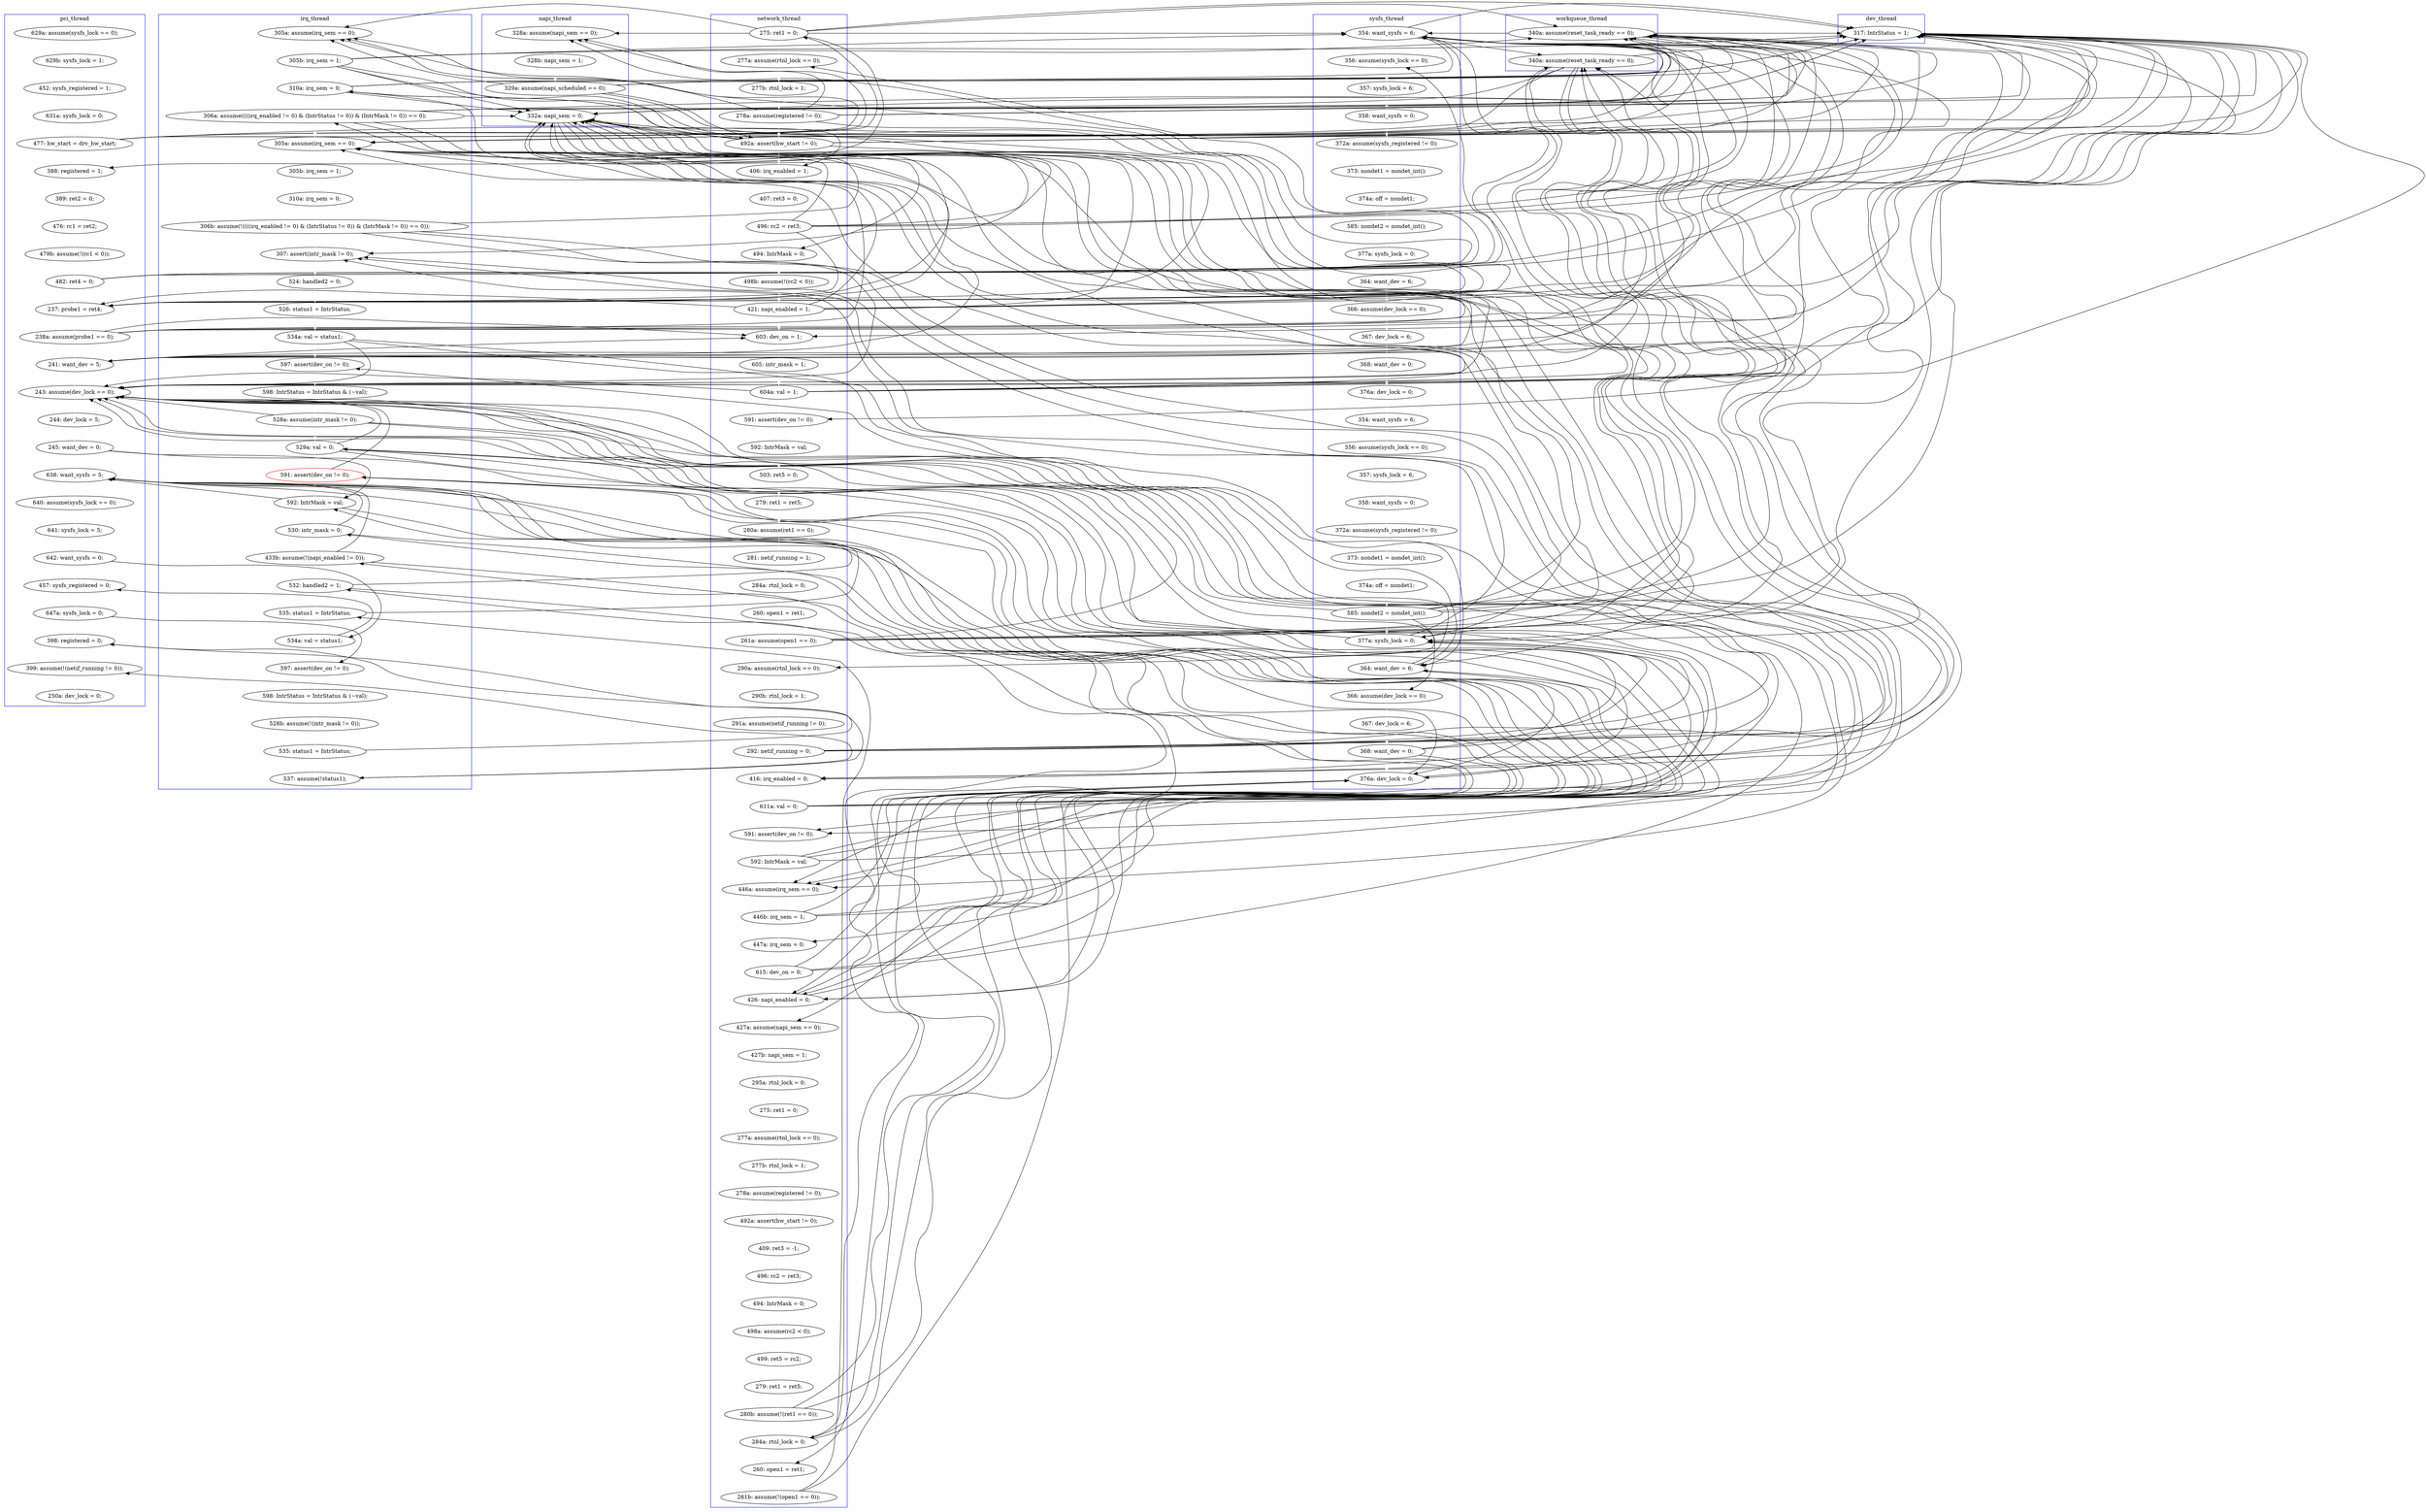 digraph Counterexample {
	69 -> 101 [color = black, style = solid, constraint = false]
	284 -> 294 [color = black, style = solid, constraint = false]
	101 -> 113 [color = black, style = solid, constraint = false]
	174 -> 234 [color = black, style = solid, constraint = false]
	145 -> 147 [color = white, style = solid]
	54 -> 72 [color = black, style = solid, constraint = false]
	181 -> 234 [color = black, style = solid, constraint = false]
	116 -> 184 [color = black, style = solid, constraint = false]
	188 -> 202 [color = white, style = solid]
	54 -> 93 [color = white, style = solid]
	298 -> 305 [color = white, style = solid]
	154 -> 155 [color = white, style = solid]
	323 -> 333 [color = white, style = solid]
	189 -> 193 [color = white, style = solid]
	196 -> 198 [color = black, style = solid, constraint = false]
	36 -> 40 [color = white, style = solid]
	79 -> 81 [color = black, style = solid, constraint = false]
	83 -> 182 [color = black, style = solid, constraint = false]
	42 -> 182 [color = black, style = solid, constraint = false]
	322 -> 323 [color = black, style = solid, constraint = false]
	96 -> 113 [color = black, style = solid, constraint = false]
	92 -> 196 [color = black, style = solid, constraint = false]
	193 -> 195 [color = black, style = solid, constraint = false]
	85 -> 196 [color = black, style = solid, constraint = false]
	79 -> 182 [color = black, style = solid, constraint = false]
	216 -> 219 [color = white, style = solid]
	132 -> 181 [color = black, style = solid, constraint = false]
	170 -> 171 [color = white, style = solid]
	164 -> 196 [color = black, style = solid, constraint = false]
	129 -> 132 [color = white, style = solid]
	286 -> 287 [color = black, style = solid, constraint = false]
	214 -> 234 [color = black, style = solid, constraint = false]
	173 -> 174 [color = white, style = solid]
	127 -> 128 [color = white, style = solid]
	53 -> 54 [color = white, style = solid]
	236 -> 240 [color = black, style = solid, constraint = false]
	42 -> 47 [color = black, style = solid, constraint = false]
	148 -> 149 [color = white, style = solid]
	47 -> 48 [color = white, style = solid]
	141 -> 142 [color = white, style = solid]
	214 -> 215 [color = black, style = solid, constraint = false]
	245 -> 248 [color = white, style = solid]
	69 -> 72 [color = black, style = solid, constraint = false]
	116 -> 182 [color = black, style = solid, constraint = false]
	242 -> 294 [color = black, style = solid, constraint = false]
	81 -> 82 [color = white, style = solid]
	157 -> 159 [color = white, style = solid]
	83 -> 101 [color = black, style = solid, constraint = false]
	54 -> 56 [color = black, style = solid, constraint = false]
	109 -> 116 [color = black, style = solid, constraint = false]
	79 -> 93 [color = black, style = solid, constraint = false]
	101 -> 184 [color = black, style = solid, constraint = false]
	188 -> 189 [color = black, style = solid, constraint = false]
	74 -> 93 [color = black, style = solid, constraint = false]
	225 -> 233 [color = black, style = solid, constraint = false]
	232 -> 234 [color = black, style = solid, constraint = false]
	118 -> 119 [color = white, style = solid]
	219 -> 223 [color = black, style = solid, constraint = false]
	115 -> 118 [color = white, style = solid]
	40 -> 101 [color = black, style = solid, constraint = false]
	297 -> 298 [color = black, style = solid, constraint = false]
	109 -> 113 [color = black, style = solid, constraint = false]
	164 -> 195 [color = white, style = solid]
	209 -> 210 [color = white, style = solid]
	321 -> 323 [color = white, style = solid]
	101 -> 196 [color = black, style = solid, constraint = false]
	93 -> 96 [color = white, style = solid]
	96 -> 116 [color = black, style = solid, constraint = false]
	101 -> 182 [color = black, style = solid, constraint = false]
	83 -> 87 [color = white, style = solid]
	240 -> 244 [color = white, style = solid]
	222 -> 233 [color = white, style = solid]
	296 -> 297 [color = white, style = solid]
	184 -> 185 [color = white, style = solid]
	224 -> 225 [color = black, style = solid, constraint = false]
	66 -> 69 [color = white, style = solid]
	237 -> 294 [color = black, style = solid, constraint = false]
	286 -> 291 [color = white, style = solid]
	212 -> 214 [color = black, style = solid, constraint = false]
	109 -> 196 [color = black, style = solid, constraint = false]
	115 -> 116 [color = black, style = solid, constraint = false]
	174 -> 184 [color = black, style = solid, constraint = false]
	140 -> 141 [color = white, style = solid]
	291 -> 294 [color = black, style = solid, constraint = false]
	281 -> 283 [color = black, style = solid, constraint = false]
	229 -> 234 [color = black, style = solid, constraint = false]
	42 -> 65 [color = black, style = solid, constraint = false]
	132 -> 184 [color = black, style = solid, constraint = false]
	96 -> 196 [color = black, style = solid, constraint = false]
	171 -> 173 [color = white, style = solid]
	222 -> 234 [color = black, style = solid, constraint = false]
	174 -> 189 [color = white, style = solid]
	195 -> 202 [color = black, style = solid, constraint = false]
	83 -> 116 [color = black, style = solid, constraint = false]
	73 -> 79 [color = white, style = solid]
	236 -> 237 [color = black, style = solid, constraint = false]
	224 -> 226 [color = white, style = solid]
	181 -> 196 [color = black, style = solid, constraint = false]
	40 -> 65 [color = black, style = solid, constraint = false]
	237 -> 240 [color = black, style = solid, constraint = false]
	147 -> 148 [color = white, style = solid]
	29 -> 32 [color = white, style = solid]
	291 -> 298 [color = white, style = solid]
	235 -> 236 [color = white, style = solid]
	74 -> 196 [color = black, style = solid, constraint = false]
	283 -> 286 [color = white, style = solid]
	116 -> 181 [color = black, style = solid, constraint = false]
	128 -> 129 [color = white, style = solid]
	42 -> 56 [color = white, style = solid]
	182 -> 195 [color = black, style = solid, constraint = false]
	195 -> 214 [color = white, style = solid]
	309 -> 320 [color = white, style = solid]
	85 -> 116 [color = black, style = solid, constraint = false]
	174 -> 195 [color = black, style = solid, constraint = false]
	101 -> 109 [color = black, style = solid, constraint = false]
	32 -> 36 [color = white, style = solid]
	114 -> 115 [color = white, style = solid]
	40 -> 47 [color = white, style = solid]
	96 -> 109 [color = white, style = solid]
	54 -> 101 [color = black, style = solid, constraint = false]
	290 -> 291 [color = black, style = solid, constraint = false]
	116 -> 234 [color = black, style = solid, constraint = false]
	85 -> 182 [color = black, style = solid, constraint = false]
	96 -> 184 [color = black, style = solid, constraint = false]
	65 -> 66 [color = white, style = solid]
	259 -> 264 [color = white, style = solid]
	181 -> 195 [color = black, style = solid, constraint = false]
	182 -> 184 [color = black, style = solid, constraint = false]
	92 -> 182 [color = black, style = solid, constraint = false]
	96 -> 101 [color = black, style = solid, constraint = false]
	188 -> 196 [color = black, style = solid, constraint = false]
	54 -> 182 [color = black, style = solid, constraint = false]
	69 -> 74 [color = black, style = solid, constraint = false]
	224 -> 233 [color = black, style = solid, constraint = false]
	137 -> 138 [color = white, style = solid]
	138 -> 140 [color = white, style = solid]
	115 -> 182 [color = black, style = solid, constraint = false]
	196 -> 214 [color = black, style = solid, constraint = false]
	242 -> 283 [color = white, style = solid]
	193 -> 198 [color = white, style = solid]
	232 -> 233 [color = black, style = solid, constraint = false]
	57 -> 59 [color = white, style = solid]
	96 -> 182 [color = black, style = solid, constraint = false]
	321 -> 322 [color = black, style = solid, constraint = false]
	40 -> 72 [color = black, style = solid, constraint = false]
	164 -> 181 [color = black, style = solid, constraint = false]
	275 -> 276 [color = white, style = solid]
	82 -> 83 [color = white, style = solid]
	284 -> 286 [color = black, style = solid, constraint = false]
	276 -> 278 [color = white, style = solid]
	116 -> 196 [color = black, style = solid, constraint = false]
	287 -> 290 [color = white, style = solid]
	185 -> 186 [color = white, style = solid]
	40 -> 42 [color = black, style = solid, constraint = false]
	186 -> 188 [color = white, style = solid]
	54 -> 116 [color = black, style = solid, constraint = false]
	74 -> 116 [color = black, style = solid, constraint = false]
	115 -> 181 [color = black, style = solid, constraint = false]
	224 -> 234 [color = black, style = solid, constraint = false]
	42 -> 101 [color = black, style = solid, constraint = false]
	233 -> 237 [color = black, style = solid, constraint = false]
	73 -> 93 [color = black, style = solid, constraint = false]
	297 -> 301 [color = white, style = solid]
	305 -> 306 [color = white, style = solid]
	236 -> 294 [color = white, style = solid]
	229 -> 232 [color = black, style = solid, constraint = false]
	79 -> 116 [color = black, style = solid, constraint = false]
	85 -> 93 [color = black, style = solid, constraint = false]
	152 -> 154 [color = white, style = solid]
	182 -> 196 [color = black, style = solid, constraint = false]
	73 -> 182 [color = black, style = solid, constraint = false]
	303 -> 321 [color = white, style = solid]
	69 -> 116 [color = black, style = solid, constraint = false]
	92 -> 93 [color = black, style = solid, constraint = false]
	242 -> 244 [color = black, style = solid, constraint = false]
	257 -> 259 [color = white, style = solid]
	73 -> 74 [color = black, style = solid, constraint = false]
	89 -> 92 [color = white, style = solid]
	40 -> 182 [color = black, style = solid, constraint = false]
	83 -> 85 [color = black, style = solid, constraint = false]
	122 -> 123 [color = white, style = solid]
	196 -> 202 [color = black, style = solid, constraint = false]
	269 -> 271 [color = white, style = solid]
	50 -> 53 [color = white, style = solid]
	210 -> 212 [color = white, style = solid]
	225 -> 234 [color = black, style = solid, constraint = false]
	196 -> 234 [color = black, style = solid, constraint = false]
	174 -> 182 [color = black, style = solid, constraint = false]
	74 -> 81 [color = white, style = solid]
	109 -> 181 [color = black, style = solid, constraint = false]
	281 -> 294 [color = black, style = solid, constraint = false]
	59 -> 116 [color = black, style = solid, constraint = false]
	113 -> 114 [color = white, style = solid]
	220 -> 221 [color = white, style = solid]
	42 -> 116 [color = black, style = solid, constraint = false]
	286 -> 294 [color = black, style = solid, constraint = false]
	182 -> 234 [color = black, style = solid, constraint = false]
	72 -> 73 [color = white, style = solid]
	59 -> 93 [color = black, style = solid, constraint = false]
	193 -> 196 [color = black, style = solid, constraint = false]
	83 -> 93 [color = black, style = solid, constraint = false]
	136 -> 137 [color = white, style = solid]
	219 -> 234 [color = black, style = solid, constraint = false]
	73 -> 101 [color = black, style = solid, constraint = false]
	303 -> 305 [color = black, style = solid, constraint = false]
	248 -> 254 [color = white, style = solid]
	92 -> 113 [color = white, style = solid]
	164 -> 170 [color = black, style = solid, constraint = false]
	254 -> 256 [color = white, style = solid]
	85 -> 87 [color = black, style = solid, constraint = false]
	219 -> 220 [color = black, style = solid, constraint = false]
	301 -> 303 [color = white, style = solid]
	69 -> 196 [color = white, style = solid]
	132 -> 196 [color = black, style = solid, constraint = false]
	115 -> 184 [color = black, style = solid, constraint = false]
	116 -> 136 [color = white, style = solid]
	116 -> 118 [color = black, style = solid, constraint = false]
	256 -> 257 [color = white, style = solid]
	79 -> 101 [color = black, style = solid, constraint = false]
	59 -> 65 [color = black, style = solid, constraint = false]
	174 -> 196 [color = black, style = solid, constraint = false]
	83 -> 196 [color = black, style = solid, constraint = false]
	188 -> 234 [color = black, style = solid, constraint = false]
	109 -> 234 [color = white, style = solid]
	92 -> 184 [color = black, style = solid, constraint = false]
	74 -> 182 [color = black, style = solid, constraint = false]
	225 -> 226 [color = black, style = solid, constraint = false]
	115 -> 196 [color = black, style = solid, constraint = false]
	164 -> 184 [color = black, style = solid, constraint = false]
	150 -> 151 [color = white, style = solid]
	273 -> 275 [color = white, style = solid]
	188 -> 195 [color = black, style = solid, constraint = false]
	149 -> 150 [color = white, style = solid]
	119 -> 122 [color = white, style = solid]
	219 -> 225 [color = white, style = solid]
	132 -> 234 [color = black, style = solid, constraint = false]
	214 -> 223 [color = black, style = solid, constraint = false]
	212 -> 215 [color = white, style = solid]
	164 -> 182 [color = black, style = solid, constraint = false]
	101 -> 181 [color = white, style = solid]
	229 -> 240 [color = white, style = solid]
	214 -> 220 [color = white, style = solid]
	87 -> 89 [color = white, style = solid]
	215 -> 216 [color = white, style = solid]
	85 -> 101 [color = black, style = solid, constraint = false]
	74 -> 79 [color = black, style = solid, constraint = false]
	290 -> 294 [color = black, style = solid, constraint = false]
	202 -> 209 [color = white, style = solid]
	74 -> 101 [color = black, style = solid, constraint = false]
	320 -> 322 [color = white, style = solid]
	264 -> 269 [color = white, style = solid]
	161 -> 164 [color = white, style = solid]
	229 -> 233 [color = black, style = solid, constraint = false]
	244 -> 245 [color = white, style = solid]
	79 -> 85 [color = white, style = solid]
	278 -> 281 [color = white, style = solid]
	59 -> 72 [color = black, style = solid, constraint = false]
	199 -> 202 [color = black, style = solid, constraint = false]
	54 -> 65 [color = black, style = solid, constraint = false]
	195 -> 196 [color = black, style = solid, constraint = false]
	48 -> 50 [color = white, style = solid]
	160 -> 161 [color = white, style = solid]
	132 -> 182 [color = black, style = solid, constraint = false]
	151 -> 152 [color = white, style = solid]
	159 -> 160 [color = white, style = solid]
	69 -> 93 [color = black, style = solid, constraint = false]
	181 -> 189 [color = black, style = solid, constraint = false]
	193 -> 234 [color = black, style = solid, constraint = false]
	69 -> 182 [color = black, style = solid, constraint = false]
	56 -> 57 [color = white, style = solid]
	199 -> 223 [color = white, style = solid]
	181 -> 184 [color = black, style = solid, constraint = false]
	28 -> 29 [color = white, style = solid]
	85 -> 184 [color = white, style = solid]
	195 -> 198 [color = black, style = solid, constraint = false]
	306 -> 309 [color = white, style = solid]
	240 -> 294 [color = black, style = solid, constraint = false]
	240 -> 242 [color = black, style = solid, constraint = false]
	193 -> 202 [color = black, style = solid, constraint = false]
	225 -> 232 [color = white, style = solid]
	123 -> 126 [color = white, style = solid]
	92 -> 116 [color = black, style = solid, constraint = false]
	212 -> 234 [color = black, style = solid, constraint = false]
	237 -> 242 [color = white, style = solid]
	109 -> 182 [color = black, style = solid, constraint = false]
	212 -> 223 [color = black, style = solid, constraint = false]
	73 -> 196 [color = black, style = solid, constraint = false]
	298 -> 301 [color = black, style = solid, constraint = false]
	195 -> 234 [color = black, style = solid, constraint = false]
	271 -> 273 [color = white, style = solid]
	79 -> 196 [color = black, style = solid, constraint = false]
	156 -> 157 [color = white, style = solid]
	223 -> 224 [color = white, style = solid]
	101 -> 116 [color = black, style = solid, constraint = false]
	73 -> 116 [color = black, style = solid, constraint = false]
	181 -> 182 [color = black, style = solid, constraint = false]
	142 -> 145 [color = white, style = solid]
	284 -> 287 [color = white, style = solid]
	59 -> 101 [color = black, style = solid, constraint = false]
	174 -> 181 [color = black, style = solid, constraint = false]
	164 -> 234 [color = black, style = solid, constraint = false]
	132 -> 170 [color = white, style = solid]
	283 -> 294 [color = black, style = solid, constraint = false]
	132 -> 136 [color = black, style = solid, constraint = false]
	126 -> 127 [color = white, style = solid]
	226 -> 229 [color = white, style = solid]
	233 -> 234 [color = black, style = solid, constraint = false]
	59 -> 182 [color = black, style = solid, constraint = false]
	232 -> 240 [color = black, style = solid, constraint = false]
	199 -> 214 [color = black, style = solid, constraint = false]
	281 -> 284 [color = white, style = solid]
	283 -> 284 [color = black, style = solid, constraint = false]
	59 -> 74 [color = white, style = solid]
	109 -> 184 [color = black, style = solid, constraint = false]
	320 -> 321 [color = black, style = solid, constraint = false]
	222 -> 225 [color = black, style = solid, constraint = false]
	42 -> 72 [color = black, style = solid, constraint = false]
	234 -> 235 [color = white, style = solid]
	199 -> 234 [color = black, style = solid, constraint = false]
	182 -> 189 [color = black, style = solid, constraint = false]
	92 -> 101 [color = black, style = solid, constraint = false]
	232 -> 237 [color = white, style = solid]
	221 -> 222 [color = white, style = solid]
	40 -> 116 [color = black, style = solid, constraint = false]
	198 -> 199 [color = white, style = solid]
	294 -> 295 [color = white, style = solid]
	115 -> 234 [color = black, style = solid, constraint = false]
	222 -> 223 [color = black, style = solid, constraint = false]
	295 -> 296 [color = white, style = solid]
	233 -> 240 [color = black, style = solid, constraint = false]
	155 -> 156 [color = white, style = solid]
	subgraph cluster6 {
		label = sysfs_thread
		color = blue
		157  [label = "358: want_sysfs = 0;"]
		148  [label = "364: want_dev = 6;"]
		138  [label = "358: want_sysfs = 0;"]
		154  [label = "354: want_sysfs = 6;"]
		151  [label = "368: want_dev = 0;"]
		140  [label = "372a: assume(sysfs_registered != 0);"]
		141  [label = "373: nondet1 = nondet_int();"]
		164  [label = "585: nondet2 = nondet_int();"]
		142  [label = "374a: off = nondet1;"]
		233  [label = "376a: dev_lock = 0;"]
		150  [label = "367: dev_lock = 6;"]
		161  [label = "374a: off = nondet1;"]
		155  [label = "356: assume(sysfs_lock == 0);"]
		221  [label = "367: dev_lock = 6;"]
		145  [label = "585: nondet2 = nondet_int();"]
		149  [label = "366: assume(dev_lock == 0);"]
		137  [label = "357: sysfs_lock = 6;"]
		159  [label = "372a: assume(sysfs_registered != 0);"]
		147  [label = "377a: sysfs_lock = 0;"]
		160  [label = "373: nondet1 = nondet_int();"]
		152  [label = "376a: dev_lock = 0;"]
		156  [label = "357: sysfs_lock = 6;"]
		136  [label = "356: assume(sysfs_lock == 0);"]
		222  [label = "368: want_dev = 0;"]
		214  [label = "364: want_dev = 6;"]
		195  [label = "377a: sysfs_lock = 0;"]
		116  [label = "354: want_sysfs = 6;"]
		220  [label = "366: assume(dev_lock == 0);"]
	}
	subgraph cluster5 {
		label = workqueue_thread
		color = blue
		101  [label = "340a: assume(reset_task_ready == 0);"]
		181  [label = "340a: assume(reset_task_ready == 0);"]
	}
	subgraph cluster7 {
		label = dev_thread
		color = blue
		182  [label = "317: IntrStatus = 1;"]
	}
	subgraph cluster4 {
		label = napi_thread
		color = blue
		65  [label = "328a: assume(napi_sem == 0);"]
		196  [label = "332a: napi_sem = 0;"]
		66  [label = "328b: napi_sem = 1;"]
		69  [label = "329a: assume(napi_scheduled == 0);"]
	}
	subgraph cluster3 {
		label = irq_thread
		color = blue
		309  [label = "528b: assume(!(intr_mask != 0));"]
		216  [label = "598: IntrStatus = IntrStatus & (~val);"]
		215  [label = "597: assert(dev_on != 0);"]
		219  [label = "528a: assume(intr_mask != 0);"]
		305  [label = "597: assert(dev_on != 0);"]
		72  [label = "305a: assume(irq_sem == 0);"]
		212  [label = "534a: val = status1;"]
		237  [label = "592: IntrMask = val;"]
		79  [label = "310a: irq_sem = 0;"]
		185  [label = "305b: irq_sem = 1;"]
		202  [label = "307: assert(intr_mask != 0);"]
		209  [label = "524: handled2 = 0;"]
		306  [label = "598: IntrStatus = IntrStatus & (~val);"]
		186  [label = "310a: irq_sem = 0;"]
		73  [label = "305b: irq_sem = 1;"]
		283  [label = "433b: assume(!(napi_enabled != 0));"]
		210  [label = "526: status1 = IntrStatus;"]
		232  [label = "591: assert(dev_on != 0);", color = red]
		85  [label = "306a: assume((((irq_enabled != 0) & (IntrStatus != 0)) & (IntrMask != 0)) == 0);"]
		225  [label = "529a: val = 0;"]
		242  [label = "530: intr_mask = 0;"]
		184  [label = "305a: assume(irq_sem == 0);"]
		322  [label = "537: assume(!status1);"]
		320  [label = "535: status1 = IntrStatus;"]
		298  [label = "534a: val = status1;"]
		286  [label = "532: handled2 = 1;"]
		291  [label = "535: status1 = IntrStatus;"]
		188  [label = "306b: assume(!((((irq_enabled != 0) & (IntrStatus != 0)) & (IntrMask != 0)) == 0));"]
	}
	subgraph cluster2 {
		label = network_thread
		color = blue
		264  [label = "492a: assert(hw_start != 0);"]
		189  [label = "416: irq_enabled = 0;"]
		129  [label = "260: open1 = ret1;"]
		278  [label = "279: ret1 = ret5;"]
		290  [label = "261b: assume(!(open1 == 0));"]
		224  [label = "446b: irq_sem = 1;"]
		81  [label = "406: irq_enabled = 1;"]
		276  [label = "499: ret5 = rc2;"]
		83  [label = "496: rc2 = ret3;"]
		244  [label = "427a: assume(napi_sem == 0);"]
		284  [label = "284a: rtnl_lock = 0;"]
		226  [label = "447a: irq_sem = 0;"]
		281  [label = "280b: assume(!(ret1 == 0));"]
		57  [label = "277b: rtnl_lock = 1;"]
		87  [label = "494: IntrMask = 0;"]
		59  [label = "278a: assume(registered != 0);"]
		173  [label = "291a: assume(netif_running != 0);"]
		273  [label = "494: IntrMask = 0;"]
		199  [label = "592: IntrMask = val;"]
		256  [label = "277a: assume(rtnl_lock == 0);"]
		259  [label = "278a: assume(registered != 0);"]
		257  [label = "277b: rtnl_lock = 1;"]
		223  [label = "446a: assume(irq_sem == 0);"]
		115  [label = "604a: val = 1;"]
		113  [label = "603: dev_on = 1;"]
		122  [label = "503: ret5 = 0;"]
		128  [label = "284a: rtnl_lock = 0;"]
		248  [label = "295a: rtnl_lock = 0;"]
		170  [label = "290a: assume(rtnl_lock == 0);"]
		119  [label = "592: IntrMask = val;"]
		269  [label = "409: ret3 = -1;"]
		229  [label = "615: dev_on = 0;"]
		127  [label = "281: netif_running = 1;"]
		56  [label = "277a: assume(rtnl_lock == 0);"]
		240  [label = "426: napi_enabled = 0;"]
		287  [label = "260: open1 = ret1;"]
		82  [label = "407: ret3 = 0;"]
		92  [label = "421: napi_enabled = 1;"]
		123  [label = "279: ret1 = ret5;"]
		193  [label = "611a: val = 0;"]
		198  [label = "591: assert(dev_on != 0);"]
		42  [label = "275: ret1 = 0;"]
		174  [label = "292: netif_running = 0;"]
		74  [label = "492a: assert(hw_start != 0);"]
		118  [label = "591: assert(dev_on != 0);"]
		271  [label = "496: rc2 = ret3;"]
		171  [label = "290b: rtnl_lock = 1;"]
		126  [label = "280a: assume(ret1 == 0);"]
		275  [label = "498a: assume(rc2 < 0);"]
		254  [label = "275: ret1 = 0;"]
		89  [label = "498b: assume(!(rc2 < 0));"]
		245  [label = "427b: napi_sem = 1;"]
		114  [label = "605: intr_mask = 1;"]
		132  [label = "261a: assume(open1 == 0);"]
	}
	subgraph cluster1 {
		label = pci_thread
		color = blue
		234  [label = "243: assume(dev_lock == 0);"]
		96  [label = "238a: assume(probe1 == 0);"]
		297  [label = "642: want_sysfs = 0;"]
		295  [label = "640: assume(sysfs_lock == 0);"]
		294  [label = "638: want_sysfs = 5;"]
		109  [label = "241: want_dev = 5;"]
		54  [label = "482: ret4 = 0;"]
		321  [label = "398: registered = 0;"]
		303  [label = "647a: sysfs_lock = 0;"]
		93  [label = "237: probe1 = ret4;"]
		296  [label = "641: sysfs_lock = 5;"]
		48  [label = "389: ret2 = 0;"]
		28  [label = "629a: assume(sysfs_lock == 0);"]
		47  [label = "388: registered = 1;"]
		32  [label = "452: sysfs_registered = 1;"]
		333  [label = "250a: dev_lock = 0;"]
		36  [label = "631a: sysfs_lock = 0;"]
		53  [label = "479b: assume(!(rc1 < 0));"]
		235  [label = "244: dev_lock = 5;"]
		236  [label = "245: want_dev = 0;"]
		29  [label = "629b: sysfs_lock = 1;"]
		40  [label = "477: hw_start = drv_hw_start;"]
		301  [label = "457: sysfs_registered = 0;"]
		50  [label = "476: rc1 = ret2;"]
		323  [label = "399: assume(!(netif_running != 0));"]
	}
}